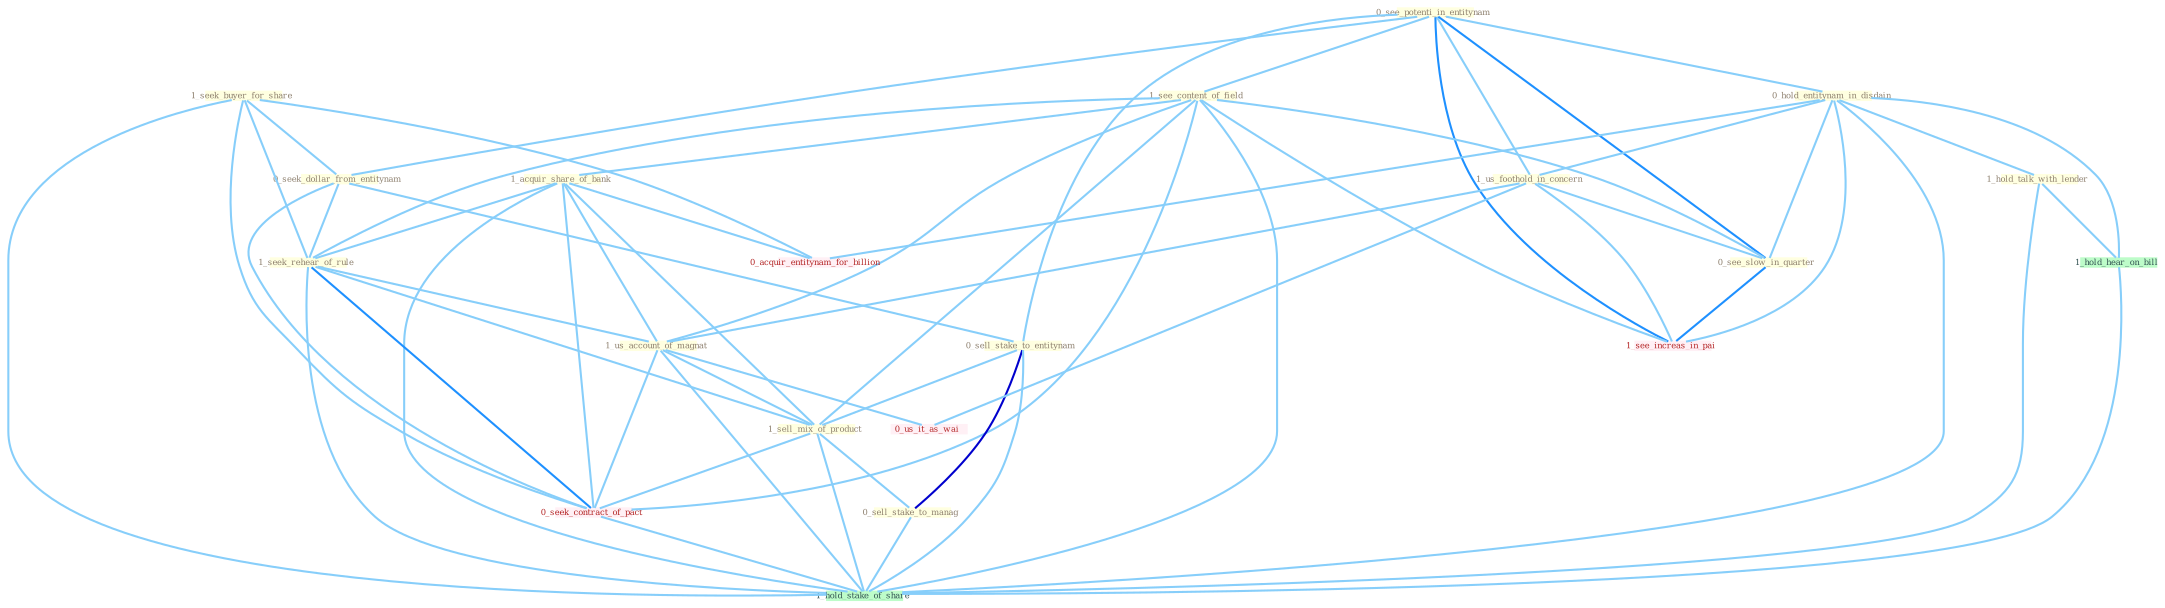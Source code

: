Graph G{ 
    node
    [shape=polygon,style=filled,width=.5,height=.06,color="#BDFCC9",fixedsize=true,fontsize=4,
    fontcolor="#2f4f4f"];
    {node
    [color="#ffffe0", fontcolor="#8b7d6b"] "0_see_potenti_in_entitynam " "1_see_content_of_field " "1_acquir_share_of_bank " "1_seek_buyer_for_share " "0_seek_dollar_from_entitynam " "0_sell_stake_to_entitynam " "0_hold_entitynam_in_disdain " "1_hold_talk_with_lender " "1_us_foothold_in_concern " "1_seek_rehear_of_rule " "1_us_account_of_magnat " "0_see_slow_in_quarter " "1_sell_mix_of_product " "0_sell_stake_to_manag "}
{node [color="#fff0f5", fontcolor="#b22222"] "0_seek_contract_of_pact " "0_us_it_as_wai " "0_acquir_entitynam_for_billion " "1_see_increas_in_pai "}
edge [color="#B0E2FF"];

	"0_see_potenti_in_entitynam " -- "1_see_content_of_field " [w="1", color="#87cefa" ];
	"0_see_potenti_in_entitynam " -- "0_seek_dollar_from_entitynam " [w="1", color="#87cefa" ];
	"0_see_potenti_in_entitynam " -- "0_sell_stake_to_entitynam " [w="1", color="#87cefa" ];
	"0_see_potenti_in_entitynam " -- "0_hold_entitynam_in_disdain " [w="1", color="#87cefa" ];
	"0_see_potenti_in_entitynam " -- "1_us_foothold_in_concern " [w="1", color="#87cefa" ];
	"0_see_potenti_in_entitynam " -- "0_see_slow_in_quarter " [w="2", color="#1e90ff" , len=0.8];
	"0_see_potenti_in_entitynam " -- "1_see_increas_in_pai " [w="2", color="#1e90ff" , len=0.8];
	"1_see_content_of_field " -- "1_acquir_share_of_bank " [w="1", color="#87cefa" ];
	"1_see_content_of_field " -- "1_seek_rehear_of_rule " [w="1", color="#87cefa" ];
	"1_see_content_of_field " -- "1_us_account_of_magnat " [w="1", color="#87cefa" ];
	"1_see_content_of_field " -- "0_see_slow_in_quarter " [w="1", color="#87cefa" ];
	"1_see_content_of_field " -- "1_sell_mix_of_product " [w="1", color="#87cefa" ];
	"1_see_content_of_field " -- "0_seek_contract_of_pact " [w="1", color="#87cefa" ];
	"1_see_content_of_field " -- "1_see_increas_in_pai " [w="1", color="#87cefa" ];
	"1_see_content_of_field " -- "1_hold_stake_of_share " [w="1", color="#87cefa" ];
	"1_acquir_share_of_bank " -- "1_seek_rehear_of_rule " [w="1", color="#87cefa" ];
	"1_acquir_share_of_bank " -- "1_us_account_of_magnat " [w="1", color="#87cefa" ];
	"1_acquir_share_of_bank " -- "1_sell_mix_of_product " [w="1", color="#87cefa" ];
	"1_acquir_share_of_bank " -- "0_seek_contract_of_pact " [w="1", color="#87cefa" ];
	"1_acquir_share_of_bank " -- "0_acquir_entitynam_for_billion " [w="1", color="#87cefa" ];
	"1_acquir_share_of_bank " -- "1_hold_stake_of_share " [w="1", color="#87cefa" ];
	"1_seek_buyer_for_share " -- "0_seek_dollar_from_entitynam " [w="1", color="#87cefa" ];
	"1_seek_buyer_for_share " -- "1_seek_rehear_of_rule " [w="1", color="#87cefa" ];
	"1_seek_buyer_for_share " -- "0_seek_contract_of_pact " [w="1", color="#87cefa" ];
	"1_seek_buyer_for_share " -- "0_acquir_entitynam_for_billion " [w="1", color="#87cefa" ];
	"1_seek_buyer_for_share " -- "1_hold_stake_of_share " [w="1", color="#87cefa" ];
	"0_seek_dollar_from_entitynam " -- "0_sell_stake_to_entitynam " [w="1", color="#87cefa" ];
	"0_seek_dollar_from_entitynam " -- "1_seek_rehear_of_rule " [w="1", color="#87cefa" ];
	"0_seek_dollar_from_entitynam " -- "0_seek_contract_of_pact " [w="1", color="#87cefa" ];
	"0_sell_stake_to_entitynam " -- "1_sell_mix_of_product " [w="1", color="#87cefa" ];
	"0_sell_stake_to_entitynam " -- "0_sell_stake_to_manag " [w="3", color="#0000cd" , len=0.6];
	"0_sell_stake_to_entitynam " -- "1_hold_stake_of_share " [w="1", color="#87cefa" ];
	"0_hold_entitynam_in_disdain " -- "1_hold_talk_with_lender " [w="1", color="#87cefa" ];
	"0_hold_entitynam_in_disdain " -- "1_us_foothold_in_concern " [w="1", color="#87cefa" ];
	"0_hold_entitynam_in_disdain " -- "0_see_slow_in_quarter " [w="1", color="#87cefa" ];
	"0_hold_entitynam_in_disdain " -- "0_acquir_entitynam_for_billion " [w="1", color="#87cefa" ];
	"0_hold_entitynam_in_disdain " -- "1_see_increas_in_pai " [w="1", color="#87cefa" ];
	"0_hold_entitynam_in_disdain " -- "1_hold_hear_on_bill " [w="1", color="#87cefa" ];
	"0_hold_entitynam_in_disdain " -- "1_hold_stake_of_share " [w="1", color="#87cefa" ];
	"1_hold_talk_with_lender " -- "1_hold_hear_on_bill " [w="1", color="#87cefa" ];
	"1_hold_talk_with_lender " -- "1_hold_stake_of_share " [w="1", color="#87cefa" ];
	"1_us_foothold_in_concern " -- "1_us_account_of_magnat " [w="1", color="#87cefa" ];
	"1_us_foothold_in_concern " -- "0_see_slow_in_quarter " [w="1", color="#87cefa" ];
	"1_us_foothold_in_concern " -- "0_us_it_as_wai " [w="1", color="#87cefa" ];
	"1_us_foothold_in_concern " -- "1_see_increas_in_pai " [w="1", color="#87cefa" ];
	"1_seek_rehear_of_rule " -- "1_us_account_of_magnat " [w="1", color="#87cefa" ];
	"1_seek_rehear_of_rule " -- "1_sell_mix_of_product " [w="1", color="#87cefa" ];
	"1_seek_rehear_of_rule " -- "0_seek_contract_of_pact " [w="2", color="#1e90ff" , len=0.8];
	"1_seek_rehear_of_rule " -- "1_hold_stake_of_share " [w="1", color="#87cefa" ];
	"1_us_account_of_magnat " -- "1_sell_mix_of_product " [w="1", color="#87cefa" ];
	"1_us_account_of_magnat " -- "0_seek_contract_of_pact " [w="1", color="#87cefa" ];
	"1_us_account_of_magnat " -- "0_us_it_as_wai " [w="1", color="#87cefa" ];
	"1_us_account_of_magnat " -- "1_hold_stake_of_share " [w="1", color="#87cefa" ];
	"0_see_slow_in_quarter " -- "1_see_increas_in_pai " [w="2", color="#1e90ff" , len=0.8];
	"1_sell_mix_of_product " -- "0_sell_stake_to_manag " [w="1", color="#87cefa" ];
	"1_sell_mix_of_product " -- "0_seek_contract_of_pact " [w="1", color="#87cefa" ];
	"1_sell_mix_of_product " -- "1_hold_stake_of_share " [w="1", color="#87cefa" ];
	"0_sell_stake_to_manag " -- "1_hold_stake_of_share " [w="1", color="#87cefa" ];
	"0_seek_contract_of_pact " -- "1_hold_stake_of_share " [w="1", color="#87cefa" ];
	"1_hold_hear_on_bill " -- "1_hold_stake_of_share " [w="1", color="#87cefa" ];
}